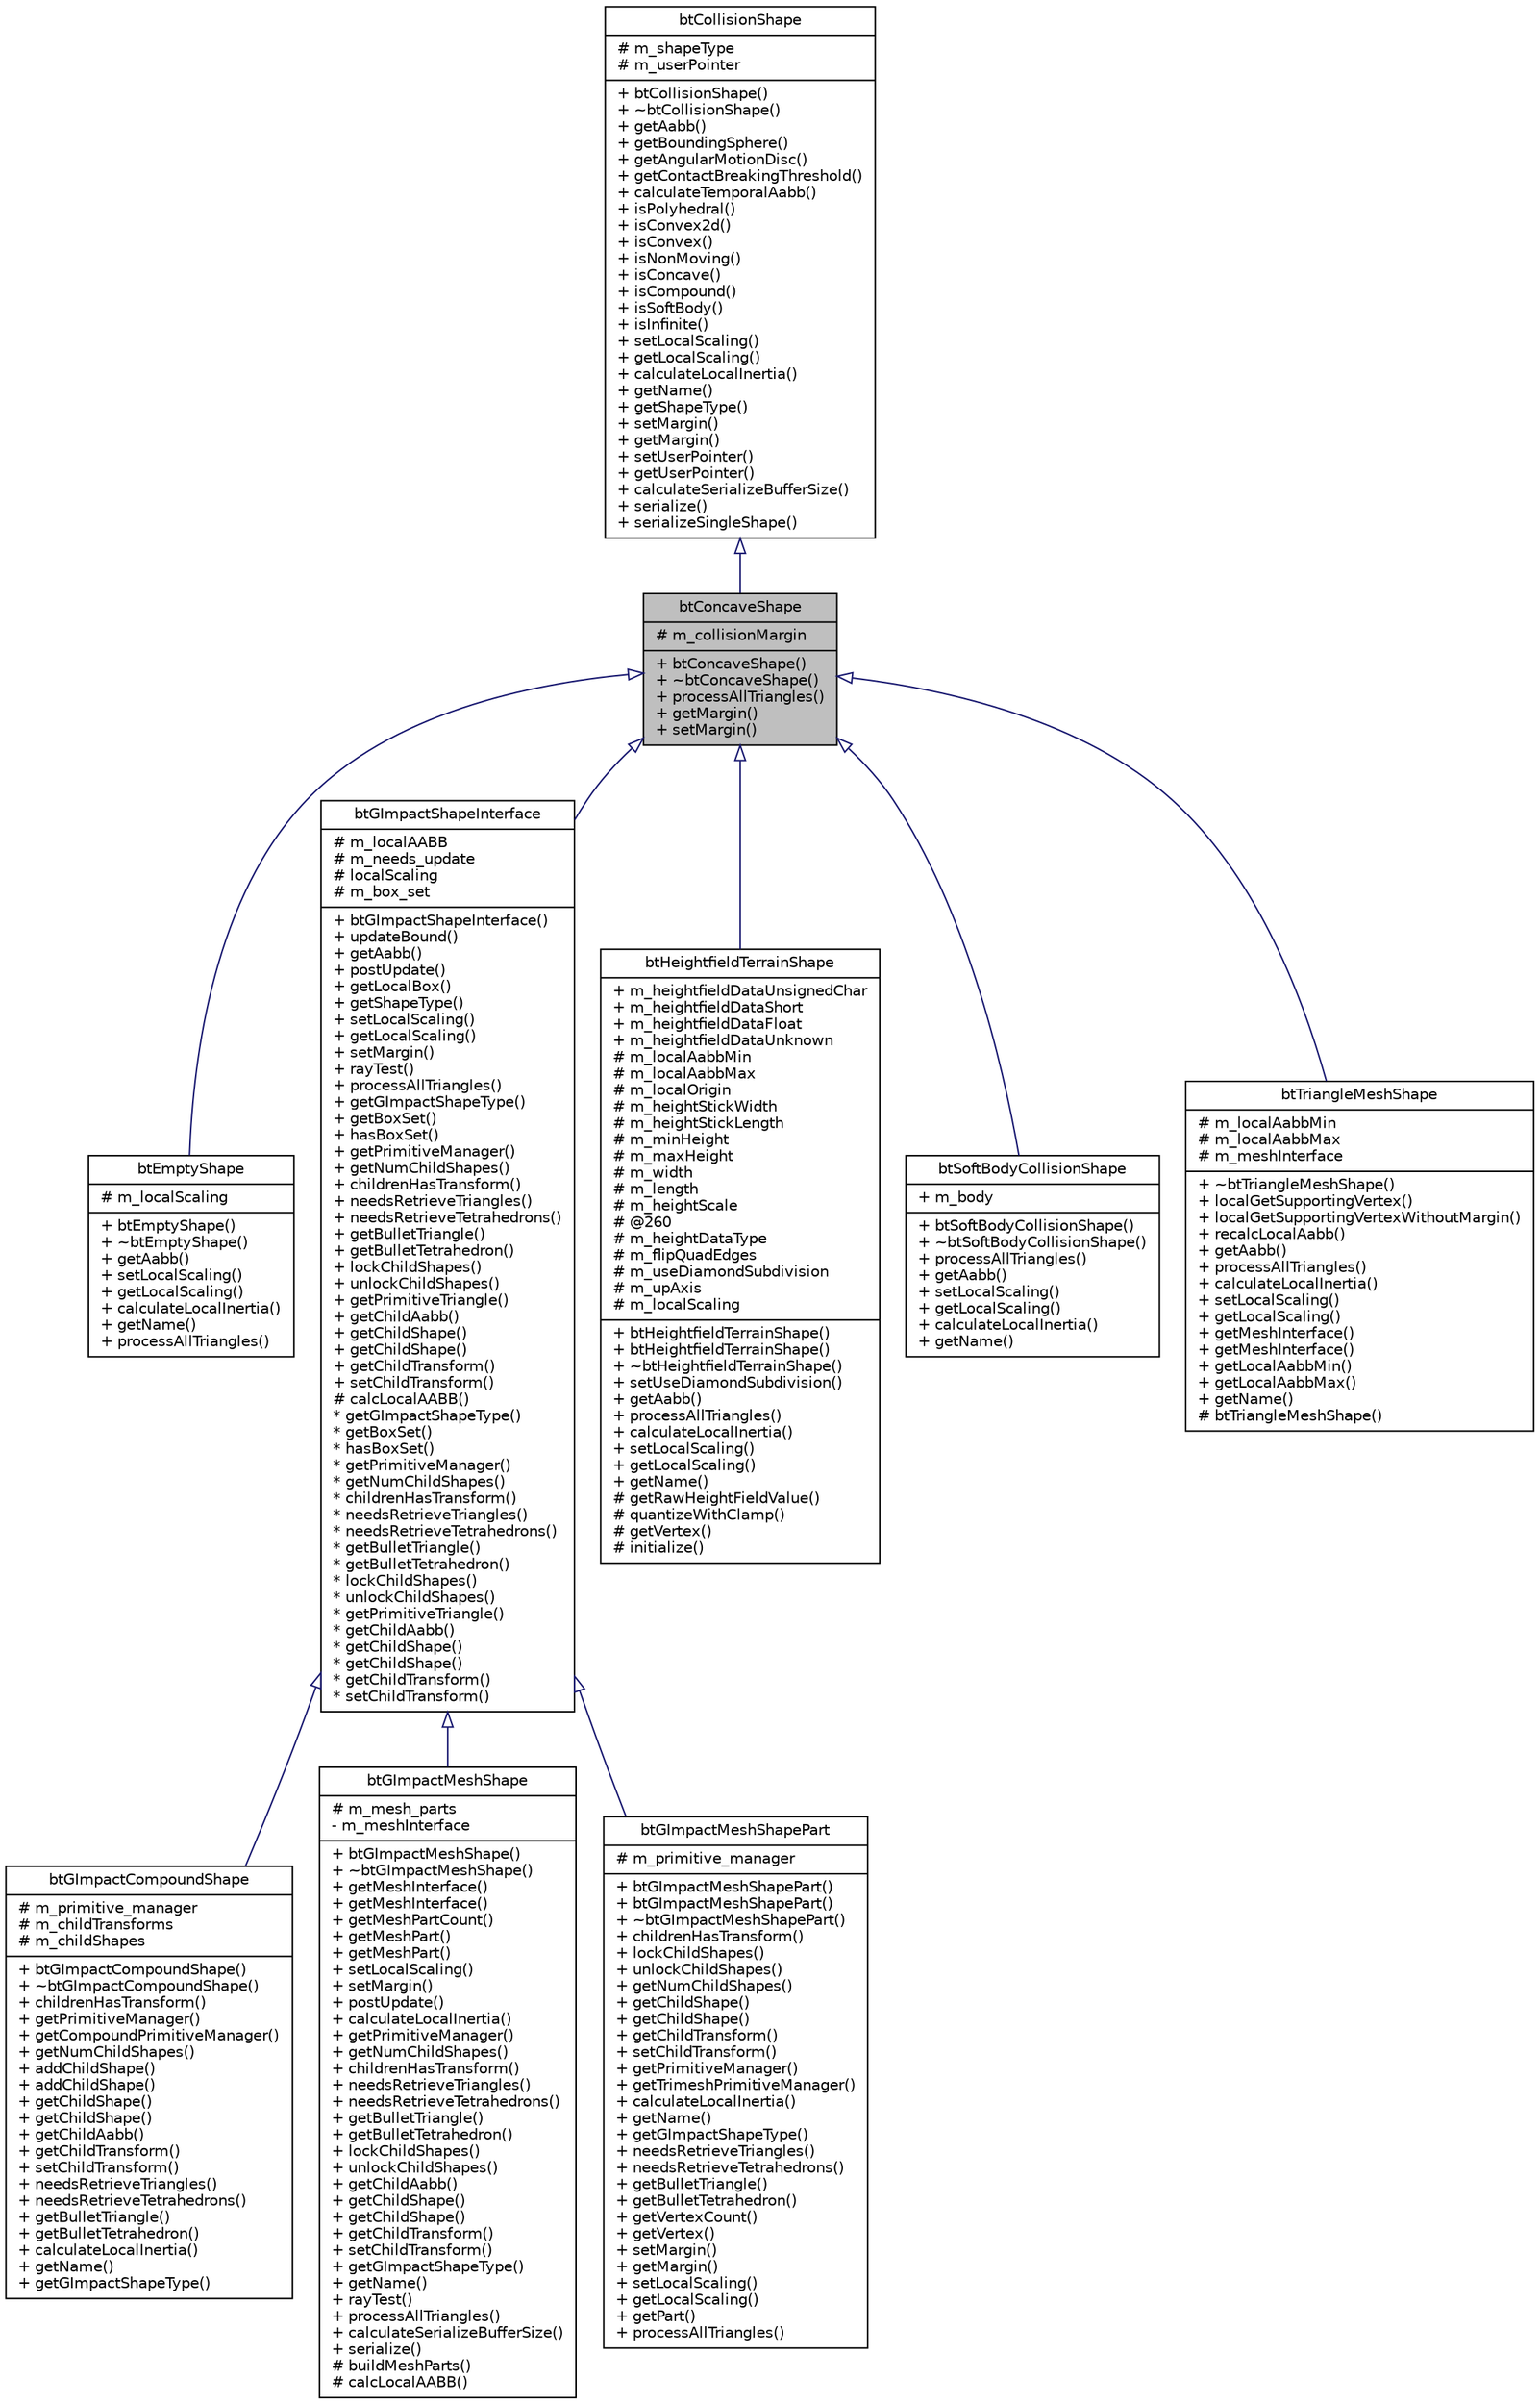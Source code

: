 digraph G
{
  edge [fontname="Helvetica",fontsize="10",labelfontname="Helvetica",labelfontsize="10"];
  node [fontname="Helvetica",fontsize="10",shape=record];
  Node1 [label="{btConcaveShape\n|# m_collisionMargin\l|+ btConcaveShape()\l+ ~btConcaveShape()\l+ processAllTriangles()\l+ getMargin()\l+ setMargin()\l}",height=0.2,width=0.4,color="black", fillcolor="grey75", style="filled" fontcolor="black"];
  Node2 -> Node1 [dir=back,color="midnightblue",fontsize="10",style="solid",arrowtail="empty",fontname="Helvetica"];
  Node2 [label="{btCollisionShape\n|# m_shapeType\l# m_userPointer\l|+ btCollisionShape()\l+ ~btCollisionShape()\l+ getAabb()\l+ getBoundingSphere()\l+ getAngularMotionDisc()\l+ getContactBreakingThreshold()\l+ calculateTemporalAabb()\l+ isPolyhedral()\l+ isConvex2d()\l+ isConvex()\l+ isNonMoving()\l+ isConcave()\l+ isCompound()\l+ isSoftBody()\l+ isInfinite()\l+ setLocalScaling()\l+ getLocalScaling()\l+ calculateLocalInertia()\l+ getName()\l+ getShapeType()\l+ setMargin()\l+ getMargin()\l+ setUserPointer()\l+ getUserPointer()\l+ calculateSerializeBufferSize()\l+ serialize()\l+ serializeSingleShape()\l}",height=0.2,width=0.4,color="black", fillcolor="white", style="filled",URL="$d7/dd7/classbtCollisionShape.html",tooltip="The btCollisionShape class provides an interface for collision shapes that can be shared among btColl..."];
  Node1 -> Node3 [dir=back,color="midnightblue",fontsize="10",style="solid",arrowtail="empty",fontname="Helvetica"];
  Node3 [label="{btEmptyShape\n|# m_localScaling\l|+ btEmptyShape()\l+ ~btEmptyShape()\l+ getAabb()\l+ setLocalScaling()\l+ getLocalScaling()\l+ calculateLocalInertia()\l+ getName()\l+ processAllTriangles()\l}",height=0.2,width=0.4,color="black", fillcolor="white", style="filled",URL="$de/d3a/classbtEmptyShape.html"];
  Node1 -> Node4 [dir=back,color="midnightblue",fontsize="10",style="solid",arrowtail="empty",fontname="Helvetica"];
  Node4 [label="{btGImpactShapeInterface\n|# m_localAABB\l# m_needs_update\l# localScaling\l# m_box_set\l|+ btGImpactShapeInterface()\l+ updateBound()\l+ getAabb()\l+ postUpdate()\l+ getLocalBox()\l+ getShapeType()\l+ setLocalScaling()\l+ getLocalScaling()\l+ setMargin()\l+ rayTest()\l+ processAllTriangles()\l+ getGImpactShapeType()\l+ getBoxSet()\l+ hasBoxSet()\l+ getPrimitiveManager()\l+ getNumChildShapes()\l+ childrenHasTransform()\l+ needsRetrieveTriangles()\l+ needsRetrieveTetrahedrons()\l+ getBulletTriangle()\l+ getBulletTetrahedron()\l+ lockChildShapes()\l+ unlockChildShapes()\l+ getPrimitiveTriangle()\l+ getChildAabb()\l+ getChildShape()\l+ getChildShape()\l+ getChildTransform()\l+ setChildTransform()\l# calcLocalAABB()\l* getGImpactShapeType()\l* getBoxSet()\l* hasBoxSet()\l* getPrimitiveManager()\l* getNumChildShapes()\l* childrenHasTransform()\l* needsRetrieveTriangles()\l* needsRetrieveTetrahedrons()\l* getBulletTriangle()\l* getBulletTetrahedron()\l* lockChildShapes()\l* unlockChildShapes()\l* getPrimitiveTriangle()\l* getChildAabb()\l* getChildShape()\l* getChildShape()\l* getChildTransform()\l* setChildTransform()\l}",height=0.2,width=0.4,color="black", fillcolor="white", style="filled",URL="$d6/d18/classbtGImpactShapeInterface.html",tooltip="Base class for gimpact shapes."];
  Node4 -> Node5 [dir=back,color="midnightblue",fontsize="10",style="solid",arrowtail="empty",fontname="Helvetica"];
  Node5 [label="{btGImpactCompoundShape\n|# m_primitive_manager\l# m_childTransforms\l# m_childShapes\l|+ btGImpactCompoundShape()\l+ ~btGImpactCompoundShape()\l+ childrenHasTransform()\l+ getPrimitiveManager()\l+ getCompoundPrimitiveManager()\l+ getNumChildShapes()\l+ addChildShape()\l+ addChildShape()\l+ getChildShape()\l+ getChildShape()\l+ getChildAabb()\l+ getChildTransform()\l+ setChildTransform()\l+ needsRetrieveTriangles()\l+ needsRetrieveTetrahedrons()\l+ getBulletTriangle()\l+ getBulletTetrahedron()\l+ calculateLocalInertia()\l+ getName()\l+ getGImpactShapeType()\l}",height=0.2,width=0.4,color="black", fillcolor="white", style="filled",URL="$db/d80/classbtGImpactCompoundShape.html",tooltip="btGImpactCompoundShape allows to handle multiple btCollisionShape objects at once"];
  Node4 -> Node6 [dir=back,color="midnightblue",fontsize="10",style="solid",arrowtail="empty",fontname="Helvetica"];
  Node6 [label="{btGImpactMeshShape\n|# m_mesh_parts\l- m_meshInterface\l|+ btGImpactMeshShape()\l+ ~btGImpactMeshShape()\l+ getMeshInterface()\l+ getMeshInterface()\l+ getMeshPartCount()\l+ getMeshPart()\l+ getMeshPart()\l+ setLocalScaling()\l+ setMargin()\l+ postUpdate()\l+ calculateLocalInertia()\l+ getPrimitiveManager()\l+ getNumChildShapes()\l+ childrenHasTransform()\l+ needsRetrieveTriangles()\l+ needsRetrieveTetrahedrons()\l+ getBulletTriangle()\l+ getBulletTetrahedron()\l+ lockChildShapes()\l+ unlockChildShapes()\l+ getChildAabb()\l+ getChildShape()\l+ getChildShape()\l+ getChildTransform()\l+ setChildTransform()\l+ getGImpactShapeType()\l+ getName()\l+ rayTest()\l+ processAllTriangles()\l+ calculateSerializeBufferSize()\l+ serialize()\l# buildMeshParts()\l# calcLocalAABB()\l}",height=0.2,width=0.4,color="black", fillcolor="white", style="filled",URL="$df/d39/classbtGImpactMeshShape.html",tooltip="This class manages a mesh supplied by the btStridingMeshInterface interface."];
  Node4 -> Node7 [dir=back,color="midnightblue",fontsize="10",style="solid",arrowtail="empty",fontname="Helvetica"];
  Node7 [label="{btGImpactMeshShapePart\n|# m_primitive_manager\l|+ btGImpactMeshShapePart()\l+ btGImpactMeshShapePart()\l+ ~btGImpactMeshShapePart()\l+ childrenHasTransform()\l+ lockChildShapes()\l+ unlockChildShapes()\l+ getNumChildShapes()\l+ getChildShape()\l+ getChildShape()\l+ getChildTransform()\l+ setChildTransform()\l+ getPrimitiveManager()\l+ getTrimeshPrimitiveManager()\l+ calculateLocalInertia()\l+ getName()\l+ getGImpactShapeType()\l+ needsRetrieveTriangles()\l+ needsRetrieveTetrahedrons()\l+ getBulletTriangle()\l+ getBulletTetrahedron()\l+ getVertexCount()\l+ getVertex()\l+ setMargin()\l+ getMargin()\l+ setLocalScaling()\l+ getLocalScaling()\l+ getPart()\l+ processAllTriangles()\l}",height=0.2,width=0.4,color="black", fillcolor="white", style="filled",URL="$d4/d92/classbtGImpactMeshShapePart.html",tooltip="This class manages a sub part of a mesh supplied by the btStridingMeshInterface interface."];
  Node1 -> Node8 [dir=back,color="midnightblue",fontsize="10",style="solid",arrowtail="empty",fontname="Helvetica"];
  Node8 [label="{btHeightfieldTerrainShape\n|+ m_heightfieldDataUnsignedChar\l+ m_heightfieldDataShort\l+ m_heightfieldDataFloat\l+ m_heightfieldDataUnknown\l# m_localAabbMin\l# m_localAabbMax\l# m_localOrigin\l# m_heightStickWidth\l# m_heightStickLength\l# m_minHeight\l# m_maxHeight\l# m_width\l# m_length\l# m_heightScale\l# @260\l# m_heightDataType\l# m_flipQuadEdges\l# m_useDiamondSubdivision\l# m_upAxis\l# m_localScaling\l|+ btHeightfieldTerrainShape()\l+ btHeightfieldTerrainShape()\l+ ~btHeightfieldTerrainShape()\l+ setUseDiamondSubdivision()\l+ getAabb()\l+ processAllTriangles()\l+ calculateLocalInertia()\l+ setLocalScaling()\l+ getLocalScaling()\l+ getName()\l# getRawHeightFieldValue()\l# quantizeWithClamp()\l# getVertex()\l# initialize()\l}",height=0.2,width=0.4,color="black", fillcolor="white", style="filled",URL="$db/d17/classbtHeightfieldTerrainShape.html",tooltip="btHeightfieldTerrainShape simulates a 2D heightfield terrain"];
  Node1 -> Node9 [dir=back,color="midnightblue",fontsize="10",style="solid",arrowtail="empty",fontname="Helvetica"];
  Node9 [label="{btSoftBodyCollisionShape\n|+ m_body\l|+ btSoftBodyCollisionShape()\l+ ~btSoftBodyCollisionShape()\l+ processAllTriangles()\l+ getAabb()\l+ setLocalScaling()\l+ getLocalScaling()\l+ calculateLocalInertia()\l+ getName()\l}",height=0.2,width=0.4,color="black", fillcolor="white", style="filled",URL="$d1/d5a/classbtSoftBodyCollisionShape.html"];
  Node1 -> Node10 [dir=back,color="midnightblue",fontsize="10",style="solid",arrowtail="empty",fontname="Helvetica"];
  Node10 [label="{btTriangleMeshShape\n|# m_localAabbMin\l# m_localAabbMax\l# m_meshInterface\l|+ ~btTriangleMeshShape()\l+ localGetSupportingVertex()\l+ localGetSupportingVertexWithoutMargin()\l+ recalcLocalAabb()\l+ getAabb()\l+ processAllTriangles()\l+ calculateLocalInertia()\l+ setLocalScaling()\l+ getLocalScaling()\l+ getMeshInterface()\l+ getMeshInterface()\l+ getLocalAabbMin()\l+ getLocalAabbMax()\l+ getName()\l# btTriangleMeshShape()\l}",height=0.2,width=0.4,color="black", fillcolor="white", style="filled",URL="$db/d47/classbtTriangleMeshShape.html",tooltip="The btTriangleMeshShape is an internal concave triangle mesh interface. Don&#39;t use this class directly..."];
}
